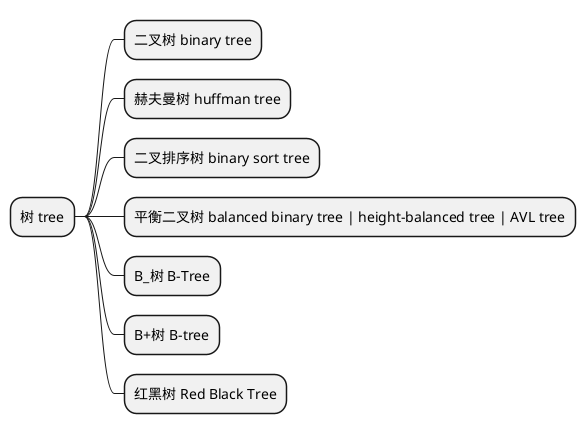 @startmindmap

* 树 tree
** 二叉树 binary tree
** 赫夫曼树 huffman tree
** 二叉排序树 binary sort tree
** 平衡二叉树 balanced binary tree | height-balanced tree | AVL tree
** B_树 B-Tree
** B+树 B-tree
** 红黑树 Red Black Tree

@endmindmap